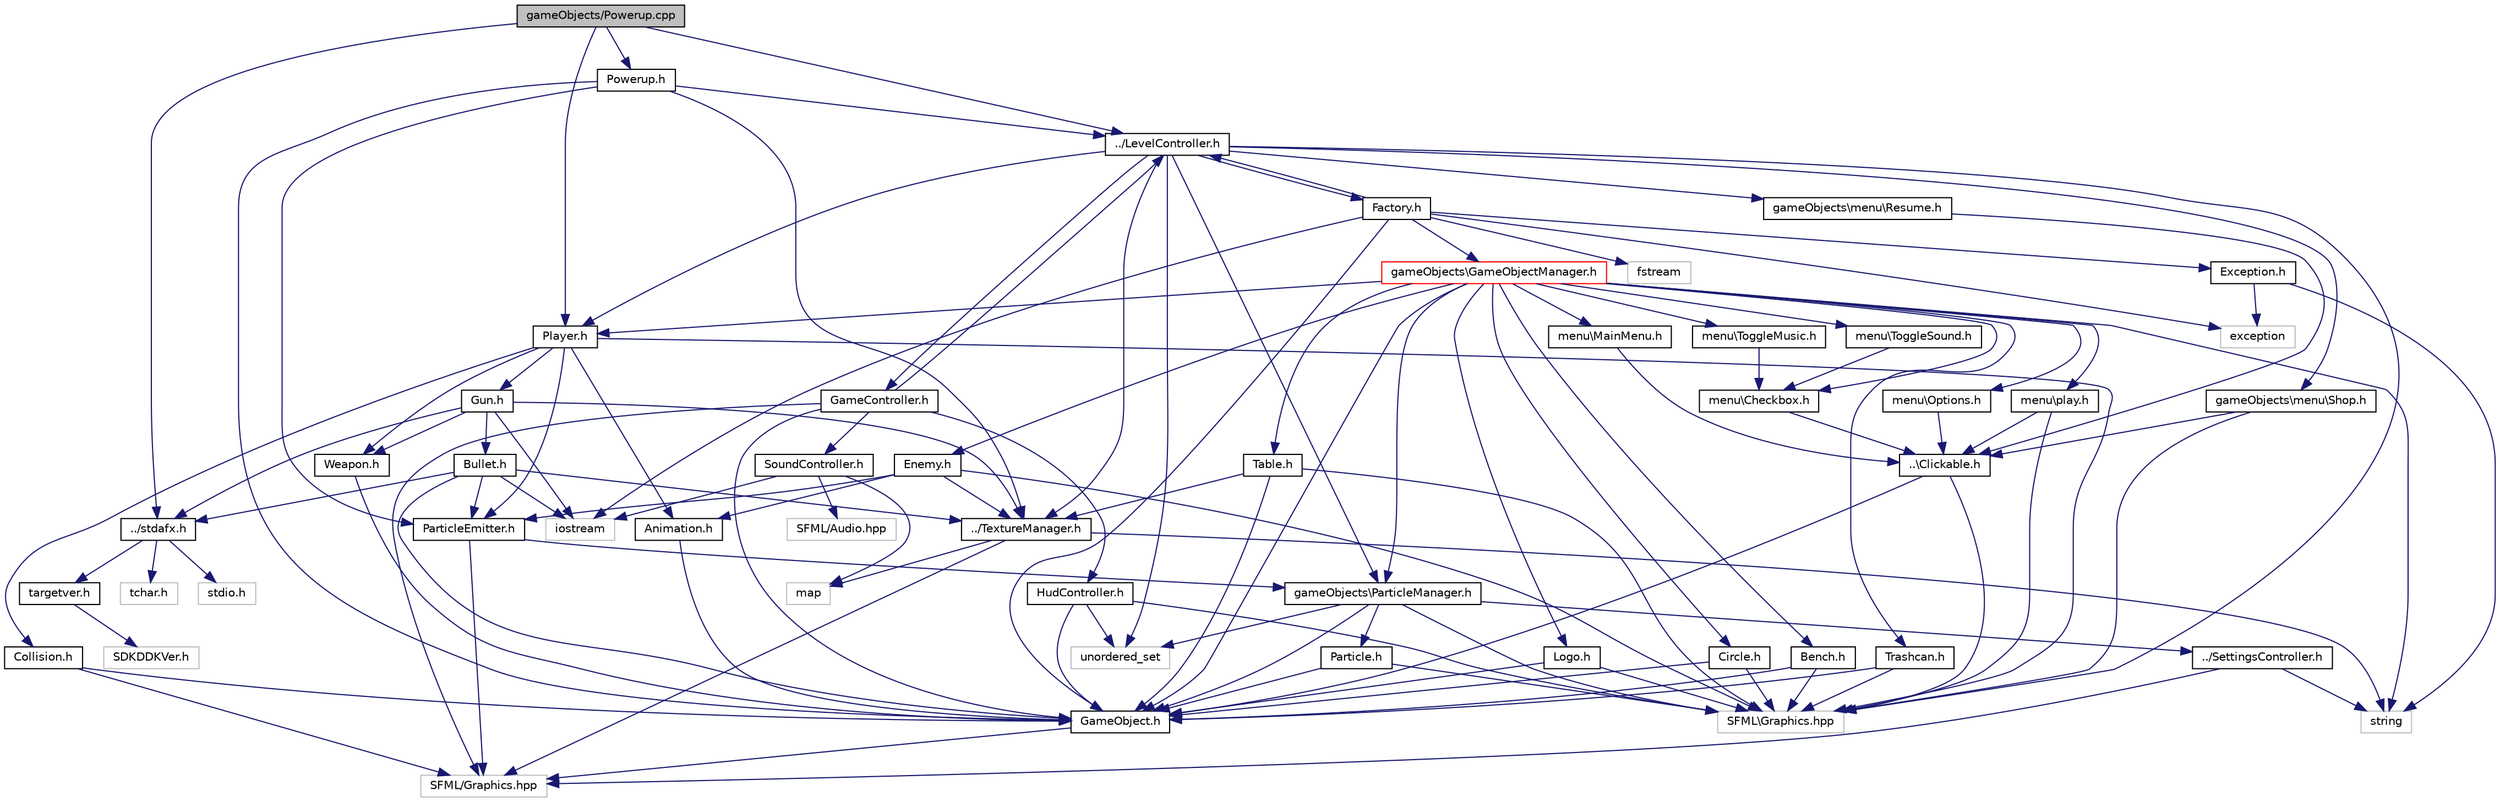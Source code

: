 digraph "gameObjects/Powerup.cpp"
{
  edge [fontname="Helvetica",fontsize="10",labelfontname="Helvetica",labelfontsize="10"];
  node [fontname="Helvetica",fontsize="10",shape=record];
  Node1 [label="gameObjects/Powerup.cpp",height=0.2,width=0.4,color="black", fillcolor="grey75", style="filled", fontcolor="black"];
  Node1 -> Node2 [color="midnightblue",fontsize="10",style="solid"];
  Node2 [label="../stdafx.h",height=0.2,width=0.4,color="black", fillcolor="white", style="filled",URL="$stdafx_8h.html"];
  Node2 -> Node3 [color="midnightblue",fontsize="10",style="solid"];
  Node3 [label="targetver.h",height=0.2,width=0.4,color="black", fillcolor="white", style="filled",URL="$targetver_8h.html"];
  Node3 -> Node4 [color="midnightblue",fontsize="10",style="solid"];
  Node4 [label="SDKDDKVer.h",height=0.2,width=0.4,color="grey75", fillcolor="white", style="filled"];
  Node2 -> Node5 [color="midnightblue",fontsize="10",style="solid"];
  Node5 [label="stdio.h",height=0.2,width=0.4,color="grey75", fillcolor="white", style="filled"];
  Node2 -> Node6 [color="midnightblue",fontsize="10",style="solid"];
  Node6 [label="tchar.h",height=0.2,width=0.4,color="grey75", fillcolor="white", style="filled"];
  Node1 -> Node7 [color="midnightblue",fontsize="10",style="solid"];
  Node7 [label="Powerup.h",height=0.2,width=0.4,color="black", fillcolor="white", style="filled",URL="$_powerup_8h.html"];
  Node7 -> Node8 [color="midnightblue",fontsize="10",style="solid"];
  Node8 [label="GameObject.h",height=0.2,width=0.4,color="black", fillcolor="white", style="filled",URL="$_game_object_8h.html"];
  Node8 -> Node9 [color="midnightblue",fontsize="10",style="solid"];
  Node9 [label="SFML/Graphics.hpp",height=0.2,width=0.4,color="grey75", fillcolor="white", style="filled"];
  Node7 -> Node10 [color="midnightblue",fontsize="10",style="solid"];
  Node10 [label="../TextureManager.h",height=0.2,width=0.4,color="black", fillcolor="white", style="filled",URL="$_texture_manager_8h.html"];
  Node10 -> Node11 [color="midnightblue",fontsize="10",style="solid"];
  Node11 [label="string",height=0.2,width=0.4,color="grey75", fillcolor="white", style="filled"];
  Node10 -> Node9 [color="midnightblue",fontsize="10",style="solid"];
  Node10 -> Node12 [color="midnightblue",fontsize="10",style="solid"];
  Node12 [label="map",height=0.2,width=0.4,color="grey75", fillcolor="white", style="filled"];
  Node7 -> Node13 [color="midnightblue",fontsize="10",style="solid"];
  Node13 [label="../LevelController.h",height=0.2,width=0.4,color="black", fillcolor="white", style="filled",URL="$_level_controller_8h.html"];
  Node13 -> Node14 [color="midnightblue",fontsize="10",style="solid"];
  Node14 [label="GameController.h",height=0.2,width=0.4,color="black", fillcolor="white", style="filled",URL="$_game_controller_8h.html"];
  Node14 -> Node15 [color="midnightblue",fontsize="10",style="solid"];
  Node15 [label="SoundController.h",height=0.2,width=0.4,color="black", fillcolor="white", style="filled",URL="$_sound_controller_8h.html"];
  Node15 -> Node16 [color="midnightblue",fontsize="10",style="solid"];
  Node16 [label="SFML/Audio.hpp",height=0.2,width=0.4,color="grey75", fillcolor="white", style="filled"];
  Node15 -> Node17 [color="midnightblue",fontsize="10",style="solid"];
  Node17 [label="iostream",height=0.2,width=0.4,color="grey75", fillcolor="white", style="filled"];
  Node15 -> Node12 [color="midnightblue",fontsize="10",style="solid"];
  Node14 -> Node9 [color="midnightblue",fontsize="10",style="solid"];
  Node14 -> Node8 [color="midnightblue",fontsize="10",style="solid"];
  Node14 -> Node13 [color="midnightblue",fontsize="10",style="solid"];
  Node14 -> Node18 [color="midnightblue",fontsize="10",style="solid"];
  Node18 [label="HudController.h",height=0.2,width=0.4,color="black", fillcolor="white", style="filled",URL="$_hud_controller_8h.html"];
  Node18 -> Node19 [color="midnightblue",fontsize="10",style="solid"];
  Node19 [label="SFML\\Graphics.hpp",height=0.2,width=0.4,color="grey75", fillcolor="white", style="filled"];
  Node18 -> Node20 [color="midnightblue",fontsize="10",style="solid"];
  Node20 [label="unordered_set",height=0.2,width=0.4,color="grey75", fillcolor="white", style="filled"];
  Node18 -> Node8 [color="midnightblue",fontsize="10",style="solid"];
  Node13 -> Node10 [color="midnightblue",fontsize="10",style="solid"];
  Node13 -> Node21 [color="midnightblue",fontsize="10",style="solid"];
  Node21 [label="gameObjects\\ParticleManager.h",height=0.2,width=0.4,color="black", fillcolor="white", style="filled",URL="$_particle_manager_8h.html"];
  Node21 -> Node8 [color="midnightblue",fontsize="10",style="solid"];
  Node21 -> Node22 [color="midnightblue",fontsize="10",style="solid"];
  Node22 [label="Particle.h",height=0.2,width=0.4,color="black", fillcolor="white", style="filled",URL="$_particle_8h.html"];
  Node22 -> Node8 [color="midnightblue",fontsize="10",style="solid"];
  Node22 -> Node19 [color="midnightblue",fontsize="10",style="solid"];
  Node21 -> Node19 [color="midnightblue",fontsize="10",style="solid"];
  Node21 -> Node20 [color="midnightblue",fontsize="10",style="solid"];
  Node21 -> Node23 [color="midnightblue",fontsize="10",style="solid"];
  Node23 [label="../SettingsController.h",height=0.2,width=0.4,color="black", fillcolor="white", style="filled",URL="$_settings_controller_8h.html"];
  Node23 -> Node11 [color="midnightblue",fontsize="10",style="solid"];
  Node23 -> Node9 [color="midnightblue",fontsize="10",style="solid"];
  Node13 -> Node24 [color="midnightblue",fontsize="10",style="solid"];
  Node24 [label="Factory.h",height=0.2,width=0.4,color="black", fillcolor="white", style="filled",URL="$_factory_8h.html"];
  Node24 -> Node25 [color="midnightblue",fontsize="10",style="solid"];
  Node25 [label="gameObjects\\GameObjectManager.h",height=0.2,width=0.4,color="red", fillcolor="white", style="filled",URL="$_game_object_manager_8h.html"];
  Node25 -> Node8 [color="midnightblue",fontsize="10",style="solid"];
  Node25 -> Node21 [color="midnightblue",fontsize="10",style="solid"];
  Node25 -> Node26 [color="midnightblue",fontsize="10",style="solid"];
  Node26 [label="Circle.h",height=0.2,width=0.4,color="black", fillcolor="white", style="filled",URL="$_circle_8h.html"];
  Node26 -> Node8 [color="midnightblue",fontsize="10",style="solid"];
  Node26 -> Node19 [color="midnightblue",fontsize="10",style="solid"];
  Node25 -> Node27 [color="midnightblue",fontsize="10",style="solid"];
  Node27 [label="Logo.h",height=0.2,width=0.4,color="black", fillcolor="white", style="filled",URL="$_logo_8h.html"];
  Node27 -> Node8 [color="midnightblue",fontsize="10",style="solid"];
  Node27 -> Node19 [color="midnightblue",fontsize="10",style="solid"];
  Node25 -> Node28 [color="midnightblue",fontsize="10",style="solid"];
  Node28 [label="Player.h",height=0.2,width=0.4,color="black", fillcolor="white", style="filled",URL="$_player_8h.html"];
  Node28 -> Node29 [color="midnightblue",fontsize="10",style="solid"];
  Node29 [label="Animation.h",height=0.2,width=0.4,color="black", fillcolor="white", style="filled",URL="$_animation_8h.html"];
  Node29 -> Node8 [color="midnightblue",fontsize="10",style="solid"];
  Node28 -> Node19 [color="midnightblue",fontsize="10",style="solid"];
  Node28 -> Node30 [color="midnightblue",fontsize="10",style="solid"];
  Node30 [label="ParticleEmitter.h",height=0.2,width=0.4,color="black", fillcolor="white", style="filled",URL="$_particle_emitter_8h.html"];
  Node30 -> Node9 [color="midnightblue",fontsize="10",style="solid"];
  Node30 -> Node21 [color="midnightblue",fontsize="10",style="solid"];
  Node28 -> Node31 [color="midnightblue",fontsize="10",style="solid"];
  Node31 [label="Weapon.h",height=0.2,width=0.4,color="black", fillcolor="white", style="filled",URL="$_weapon_8h.html"];
  Node31 -> Node8 [color="midnightblue",fontsize="10",style="solid"];
  Node28 -> Node32 [color="midnightblue",fontsize="10",style="solid"];
  Node32 [label="Gun.h",height=0.2,width=0.4,color="black", fillcolor="white", style="filled",URL="$_gun_8h.html"];
  Node32 -> Node2 [color="midnightblue",fontsize="10",style="solid"];
  Node32 -> Node33 [color="midnightblue",fontsize="10",style="solid"];
  Node33 [label="Bullet.h",height=0.2,width=0.4,color="black", fillcolor="white", style="filled",URL="$_bullet_8h.html"];
  Node33 -> Node2 [color="midnightblue",fontsize="10",style="solid"];
  Node33 -> Node8 [color="midnightblue",fontsize="10",style="solid"];
  Node33 -> Node30 [color="midnightblue",fontsize="10",style="solid"];
  Node33 -> Node10 [color="midnightblue",fontsize="10",style="solid"];
  Node33 -> Node17 [color="midnightblue",fontsize="10",style="solid"];
  Node32 -> Node31 [color="midnightblue",fontsize="10",style="solid"];
  Node32 -> Node10 [color="midnightblue",fontsize="10",style="solid"];
  Node32 -> Node17 [color="midnightblue",fontsize="10",style="solid"];
  Node28 -> Node34 [color="midnightblue",fontsize="10",style="solid"];
  Node34 [label="Collision.h",height=0.2,width=0.4,color="black", fillcolor="white", style="filled",URL="$_collision_8h.html"];
  Node34 -> Node9 [color="midnightblue",fontsize="10",style="solid"];
  Node34 -> Node8 [color="midnightblue",fontsize="10",style="solid"];
  Node25 -> Node11 [color="midnightblue",fontsize="10",style="solid"];
  Node25 -> Node35 [color="midnightblue",fontsize="10",style="solid"];
  Node35 [label="Table.h",height=0.2,width=0.4,color="black", fillcolor="white", style="filled",URL="$_table_8h.html"];
  Node35 -> Node8 [color="midnightblue",fontsize="10",style="solid"];
  Node35 -> Node10 [color="midnightblue",fontsize="10",style="solid"];
  Node35 -> Node19 [color="midnightblue",fontsize="10",style="solid"];
  Node25 -> Node36 [color="midnightblue",fontsize="10",style="solid"];
  Node36 [label="Bench.h",height=0.2,width=0.4,color="black", fillcolor="white", style="filled",URL="$_bench_8h.html"];
  Node36 -> Node8 [color="midnightblue",fontsize="10",style="solid"];
  Node36 -> Node19 [color="midnightblue",fontsize="10",style="solid"];
  Node25 -> Node37 [color="midnightblue",fontsize="10",style="solid"];
  Node37 [label="Trashcan.h",height=0.2,width=0.4,color="black", fillcolor="white", style="filled",URL="$_trashcan_8h.html"];
  Node37 -> Node8 [color="midnightblue",fontsize="10",style="solid"];
  Node37 -> Node19 [color="midnightblue",fontsize="10",style="solid"];
  Node25 -> Node38 [color="midnightblue",fontsize="10",style="solid"];
  Node38 [label="Enemy.h",height=0.2,width=0.4,color="black", fillcolor="white", style="filled",URL="$_enemy_8h.html"];
  Node38 -> Node29 [color="midnightblue",fontsize="10",style="solid"];
  Node38 -> Node10 [color="midnightblue",fontsize="10",style="solid"];
  Node38 -> Node19 [color="midnightblue",fontsize="10",style="solid"];
  Node38 -> Node30 [color="midnightblue",fontsize="10",style="solid"];
  Node25 -> Node39 [color="midnightblue",fontsize="10",style="solid"];
  Node39 [label="menu\\play.h",height=0.2,width=0.4,color="black", fillcolor="white", style="filled",URL="$play_8h.html"];
  Node39 -> Node40 [color="midnightblue",fontsize="10",style="solid"];
  Node40 [label="..\\Clickable.h",height=0.2,width=0.4,color="black", fillcolor="white", style="filled",URL="$_clickable_8h.html"];
  Node40 -> Node19 [color="midnightblue",fontsize="10",style="solid"];
  Node40 -> Node8 [color="midnightblue",fontsize="10",style="solid"];
  Node39 -> Node19 [color="midnightblue",fontsize="10",style="solid"];
  Node25 -> Node41 [color="midnightblue",fontsize="10",style="solid"];
  Node41 [label="menu\\Options.h",height=0.2,width=0.4,color="black", fillcolor="white", style="filled",URL="$_options_8h.html"];
  Node41 -> Node40 [color="midnightblue",fontsize="10",style="solid"];
  Node25 -> Node42 [color="midnightblue",fontsize="10",style="solid"];
  Node42 [label="menu\\MainMenu.h",height=0.2,width=0.4,color="black", fillcolor="white", style="filled",URL="$_main_menu_8h.html"];
  Node42 -> Node40 [color="midnightblue",fontsize="10",style="solid"];
  Node25 -> Node43 [color="midnightblue",fontsize="10",style="solid"];
  Node43 [label="menu\\Checkbox.h",height=0.2,width=0.4,color="black", fillcolor="white", style="filled",URL="$_checkbox_8h.html"];
  Node43 -> Node40 [color="midnightblue",fontsize="10",style="solid"];
  Node25 -> Node44 [color="midnightblue",fontsize="10",style="solid"];
  Node44 [label="menu\\ToggleMusic.h",height=0.2,width=0.4,color="black", fillcolor="white", style="filled",URL="$_toggle_music_8h.html"];
  Node44 -> Node43 [color="midnightblue",fontsize="10",style="solid"];
  Node25 -> Node45 [color="midnightblue",fontsize="10",style="solid"];
  Node45 [label="menu\\ToggleSound.h",height=0.2,width=0.4,color="black", fillcolor="white", style="filled",URL="$_toggle_sound_8h.html"];
  Node45 -> Node43 [color="midnightblue",fontsize="10",style="solid"];
  Node24 -> Node8 [color="midnightblue",fontsize="10",style="solid"];
  Node24 -> Node13 [color="midnightblue",fontsize="10",style="solid"];
  Node24 -> Node46 [color="midnightblue",fontsize="10",style="solid"];
  Node46 [label="Exception.h",height=0.2,width=0.4,color="black", fillcolor="white", style="filled",URL="$_exception_8h.html"];
  Node46 -> Node47 [color="midnightblue",fontsize="10",style="solid"];
  Node47 [label="exception",height=0.2,width=0.4,color="grey75", fillcolor="white", style="filled"];
  Node46 -> Node11 [color="midnightblue",fontsize="10",style="solid"];
  Node24 -> Node47 [color="midnightblue",fontsize="10",style="solid"];
  Node24 -> Node48 [color="midnightblue",fontsize="10",style="solid"];
  Node48 [label="fstream",height=0.2,width=0.4,color="grey75", fillcolor="white", style="filled"];
  Node24 -> Node17 [color="midnightblue",fontsize="10",style="solid"];
  Node13 -> Node28 [color="midnightblue",fontsize="10",style="solid"];
  Node13 -> Node19 [color="midnightblue",fontsize="10",style="solid"];
  Node13 -> Node20 [color="midnightblue",fontsize="10",style="solid"];
  Node13 -> Node49 [color="midnightblue",fontsize="10",style="solid"];
  Node49 [label="gameObjects\\menu\\Resume.h",height=0.2,width=0.4,color="black", fillcolor="white", style="filled",URL="$_resume_8h.html"];
  Node49 -> Node40 [color="midnightblue",fontsize="10",style="solid"];
  Node13 -> Node50 [color="midnightblue",fontsize="10",style="solid"];
  Node50 [label="gameObjects\\menu\\Shop.h",height=0.2,width=0.4,color="black", fillcolor="white", style="filled",URL="$_shop_8h.html"];
  Node50 -> Node40 [color="midnightblue",fontsize="10",style="solid"];
  Node50 -> Node19 [color="midnightblue",fontsize="10",style="solid"];
  Node7 -> Node30 [color="midnightblue",fontsize="10",style="solid"];
  Node1 -> Node13 [color="midnightblue",fontsize="10",style="solid"];
  Node1 -> Node28 [color="midnightblue",fontsize="10",style="solid"];
}
